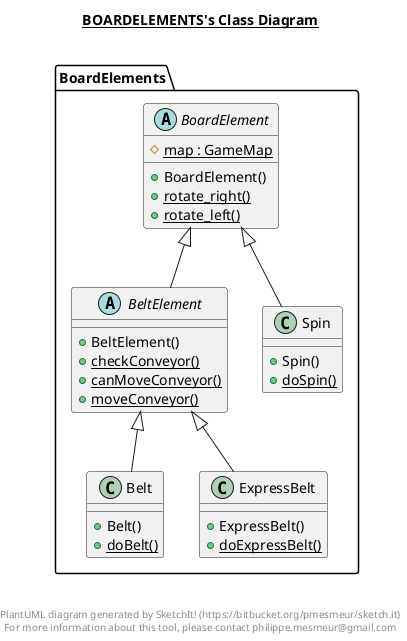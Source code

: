 @startuml

title __BOARDELEMENTS's Class Diagram__\n

  package BoardElements {
    class Belt {
        + Belt()
        {static} + doBelt()
    }
  }
  

  package BoardElements {
    abstract class BeltElement {
        + BeltElement()
        {static} + checkConveyor()
        {static} + canMoveConveyor()
        {static} + moveConveyor()
    }
  }
  

  package BoardElements {
    abstract class BoardElement {
        {static} # map : GameMap
        + BoardElement()
        {static} + rotate_right()
        {static} + rotate_left()
    }
  }
  

  package BoardElements {
    class ExpressBelt {
        + ExpressBelt()
        {static} + doExpressBelt()
    }
  }
  

  package BoardElements {
    class Spin {
        + Spin()
        {static} + doSpin()
    }
  }
  

  Belt -up-|> BeltElement
  BeltElement -up-|> BoardElement
  ExpressBelt -up-|> BeltElement
  Spin -up-|> BoardElement


right footer


PlantUML diagram generated by SketchIt! (https://bitbucket.org/pmesmeur/sketch.it)
For more information about this tool, please contact philippe.mesmeur@gmail.com
endfooter

@enduml

